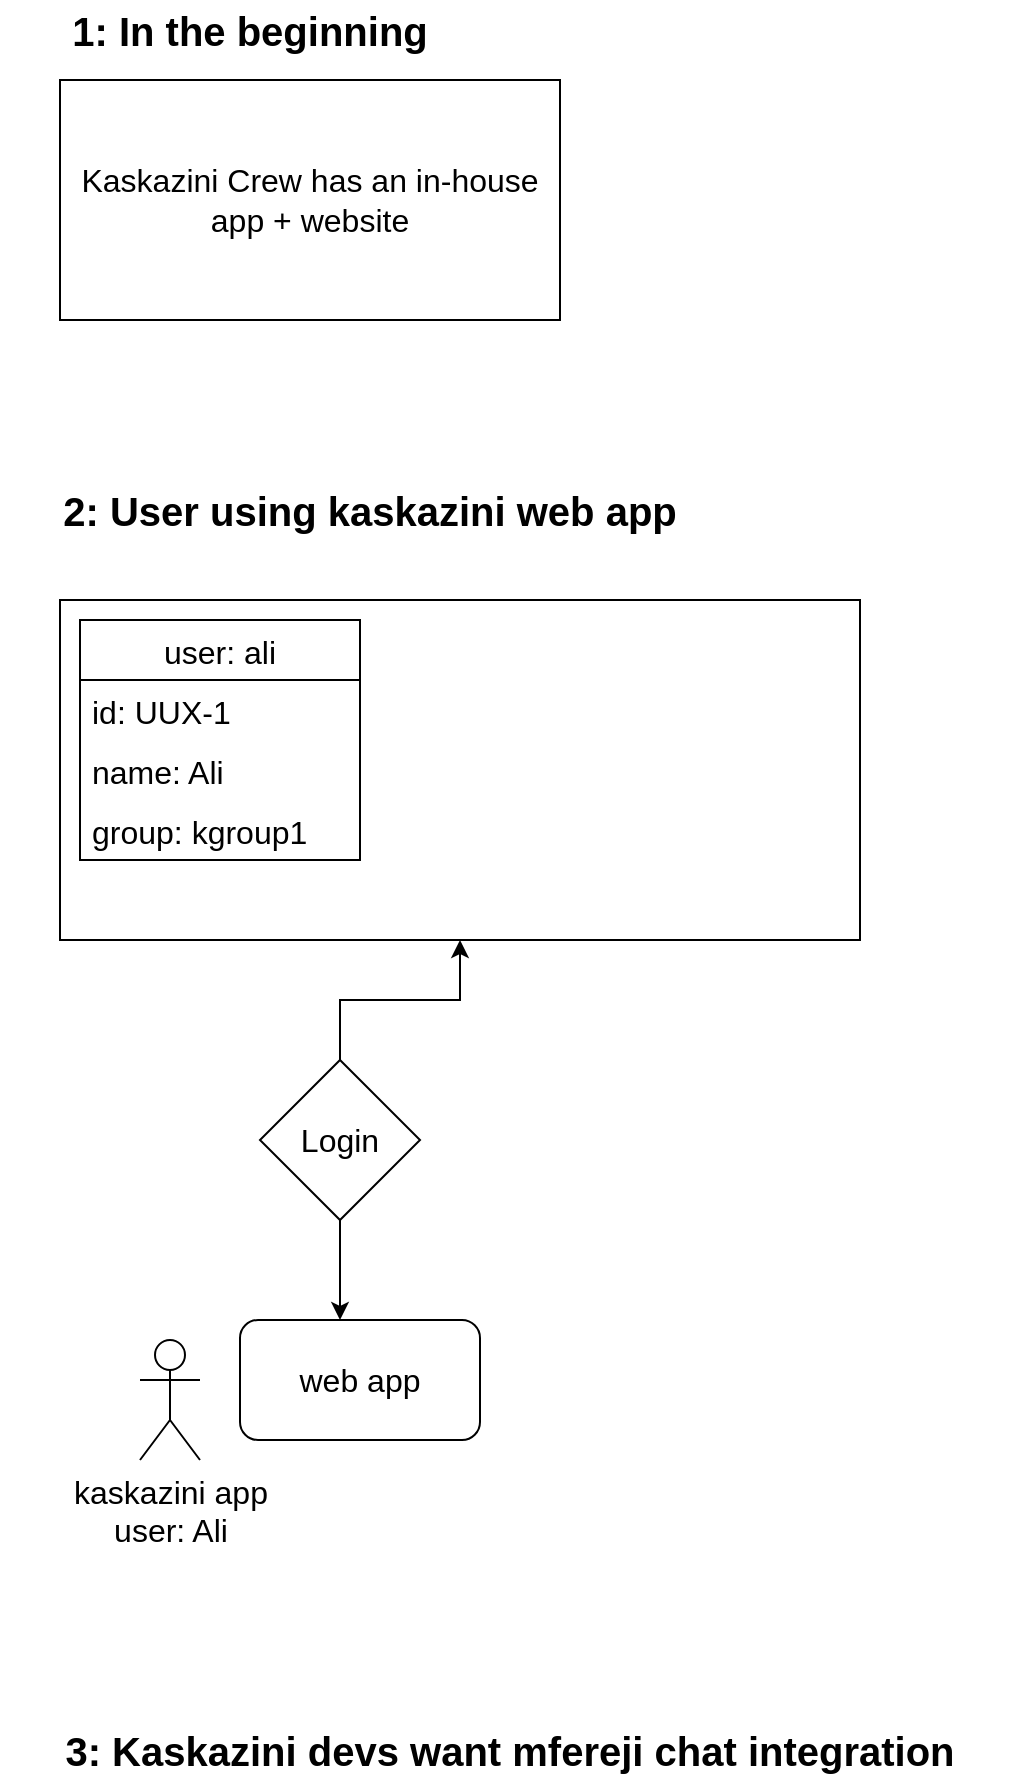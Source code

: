 <mxfile version="20.2.6" type="github" pages="3">
  <diagram id="xGsmjWUwdSs3WfRvNGsz" name="Start">
    <mxGraphModel dx="946" dy="512" grid="1" gridSize="10" guides="1" tooltips="1" connect="1" arrows="1" fold="1" page="1" pageScale="1" pageWidth="850" pageHeight="1100" math="0" shadow="0">
      <root>
        <mxCell id="0" />
        <mxCell id="1" parent="0" />
        <mxCell id="mF20tj5GkucY1kL0fypX-1" value="&lt;font style=&quot;font-size: 16px;&quot;&gt;Kaskazini Crew has an in-house app + website &lt;/font&gt;" style="rounded=0;whiteSpace=wrap;html=1;" vertex="1" parent="1">
          <mxGeometry x="40" y="140" width="250" height="120" as="geometry" />
        </mxCell>
        <mxCell id="mF20tj5GkucY1kL0fypX-2" value="&lt;b&gt;&lt;font style=&quot;font-size: 20px;&quot;&gt;1: In the beginning&lt;/font&gt;&lt;/b&gt;" style="text;html=1;strokeColor=none;fillColor=none;align=center;verticalAlign=middle;whiteSpace=wrap;rounded=0;" vertex="1" parent="1">
          <mxGeometry x="40" y="100" width="190" height="30" as="geometry" />
        </mxCell>
        <mxCell id="mF20tj5GkucY1kL0fypX-3" value="&lt;b&gt;&lt;font style=&quot;font-size: 20px;&quot;&gt;2: User using kaskazini web app&lt;br&gt;&lt;/font&gt;&lt;/b&gt;" style="text;html=1;strokeColor=none;fillColor=none;align=center;verticalAlign=middle;whiteSpace=wrap;rounded=0;" vertex="1" parent="1">
          <mxGeometry x="20" y="340" width="350" height="30" as="geometry" />
        </mxCell>
        <mxCell id="mF20tj5GkucY1kL0fypX-4" value="" style="rounded=0;whiteSpace=wrap;html=1;fontSize=16;" vertex="1" parent="1">
          <mxGeometry x="40" y="400" width="400" height="170" as="geometry" />
        </mxCell>
        <mxCell id="mF20tj5GkucY1kL0fypX-5" value="&lt;b&gt;&lt;font style=&quot;font-size: 20px;&quot;&gt;3: Kaskazini devs want mfereji chat integration &lt;br&gt;&lt;/font&gt;&lt;/b&gt;" style="text;html=1;strokeColor=none;fillColor=none;align=center;verticalAlign=middle;whiteSpace=wrap;rounded=0;" vertex="1" parent="1">
          <mxGeometry x="10" y="960" width="510" height="30" as="geometry" />
        </mxCell>
        <mxCell id="mF20tj5GkucY1kL0fypX-6" value="&lt;div&gt;kaskazini app &lt;br&gt;&lt;/div&gt;&lt;div&gt;user: Ali&lt;/div&gt;" style="shape=umlActor;verticalLabelPosition=bottom;verticalAlign=top;html=1;outlineConnect=0;fontSize=16;" vertex="1" parent="1">
          <mxGeometry x="80" y="770" width="30" height="60" as="geometry" />
        </mxCell>
        <mxCell id="mF20tj5GkucY1kL0fypX-7" value="user: ali" style="swimlane;fontStyle=0;childLayout=stackLayout;horizontal=1;startSize=30;horizontalStack=0;resizeParent=1;resizeParentMax=0;resizeLast=0;collapsible=1;marginBottom=0;fontSize=16;" vertex="1" parent="1">
          <mxGeometry x="50" y="410" width="140" height="120" as="geometry" />
        </mxCell>
        <mxCell id="mF20tj5GkucY1kL0fypX-8" value="id: UUX-1" style="text;strokeColor=none;fillColor=none;align=left;verticalAlign=middle;spacingLeft=4;spacingRight=4;overflow=hidden;points=[[0,0.5],[1,0.5]];portConstraint=eastwest;rotatable=0;fontSize=16;" vertex="1" parent="mF20tj5GkucY1kL0fypX-7">
          <mxGeometry y="30" width="140" height="30" as="geometry" />
        </mxCell>
        <mxCell id="mF20tj5GkucY1kL0fypX-9" value="name: Ali" style="text;strokeColor=none;fillColor=none;align=left;verticalAlign=middle;spacingLeft=4;spacingRight=4;overflow=hidden;points=[[0,0.5],[1,0.5]];portConstraint=eastwest;rotatable=0;fontSize=16;" vertex="1" parent="mF20tj5GkucY1kL0fypX-7">
          <mxGeometry y="60" width="140" height="30" as="geometry" />
        </mxCell>
        <mxCell id="mF20tj5GkucY1kL0fypX-10" value="group: kgroup1" style="text;strokeColor=none;fillColor=none;align=left;verticalAlign=middle;spacingLeft=4;spacingRight=4;overflow=hidden;points=[[0,0.5],[1,0.5]];portConstraint=eastwest;rotatable=0;fontSize=16;" vertex="1" parent="mF20tj5GkucY1kL0fypX-7">
          <mxGeometry y="90" width="140" height="30" as="geometry" />
        </mxCell>
        <mxCell id="mF20tj5GkucY1kL0fypX-11" value="web app" style="rounded=1;whiteSpace=wrap;html=1;fontSize=16;" vertex="1" parent="1">
          <mxGeometry x="130" y="760" width="120" height="60" as="geometry" />
        </mxCell>
        <mxCell id="mF20tj5GkucY1kL0fypX-14" style="edgeStyle=orthogonalEdgeStyle;rounded=0;orthogonalLoop=1;jettySize=auto;html=1;fontSize=16;" edge="1" parent="1" source="mF20tj5GkucY1kL0fypX-13" target="mF20tj5GkucY1kL0fypX-4">
          <mxGeometry relative="1" as="geometry" />
        </mxCell>
        <mxCell id="mF20tj5GkucY1kL0fypX-15" style="edgeStyle=orthogonalEdgeStyle;rounded=0;orthogonalLoop=1;jettySize=auto;html=1;fontSize=16;" edge="1" parent="1" source="mF20tj5GkucY1kL0fypX-13">
          <mxGeometry relative="1" as="geometry">
            <mxPoint x="180" y="760" as="targetPoint" />
          </mxGeometry>
        </mxCell>
        <mxCell id="mF20tj5GkucY1kL0fypX-13" value="Login" style="rhombus;whiteSpace=wrap;html=1;fontSize=16;" vertex="1" parent="1">
          <mxGeometry x="140" y="630" width="80" height="80" as="geometry" />
        </mxCell>
      </root>
    </mxGraphModel>
  </diagram>
  <diagram id="x-Hn_TvCgX8z5pdivH9l" name="Create account and integrate">
    <mxGraphModel dx="946" dy="512" grid="1" gridSize="10" guides="1" tooltips="1" connect="1" arrows="1" fold="1" page="1" pageScale="1" pageWidth="850" pageHeight="1100" math="0" shadow="0">
      <root>
        <mxCell id="0" />
        <mxCell id="1" parent="0" />
        <mxCell id="i7RJ7Id5I7k-WVDeY8VR-1" value="&lt;font style=&quot;font-size: 16px;&quot;&gt;Kaskazini Crew has an in-house app + website &lt;/font&gt;" style="rounded=0;whiteSpace=wrap;html=1;" vertex="1" parent="1">
          <mxGeometry x="40" y="140" width="250" height="120" as="geometry" />
        </mxCell>
        <mxCell id="i7RJ7Id5I7k-WVDeY8VR-2" value="&lt;b&gt;&lt;font style=&quot;font-size: 20px;&quot;&gt;1: Set up Mfereji account&lt;br&gt;&lt;/font&gt;&lt;/b&gt;" style="text;html=1;strokeColor=none;fillColor=none;align=center;verticalAlign=middle;whiteSpace=wrap;rounded=0;" vertex="1" parent="1">
          <mxGeometry x="40" y="100" width="240" height="30" as="geometry" />
        </mxCell>
        <mxCell id="i7RJ7Id5I7k-WVDeY8VR-3" value="&lt;b&gt;&lt;font style=&quot;font-size: 20px;&quot;&gt;2: User using kaskazini web app&lt;br&gt;&lt;/font&gt;&lt;/b&gt;" style="text;html=1;strokeColor=none;fillColor=none;align=center;verticalAlign=middle;whiteSpace=wrap;rounded=0;" vertex="1" parent="1">
          <mxGeometry x="20" y="340" width="350" height="30" as="geometry" />
        </mxCell>
        <mxCell id="i7RJ7Id5I7k-WVDeY8VR-4" value="" style="rounded=0;whiteSpace=wrap;html=1;fontSize=16;" vertex="1" parent="1">
          <mxGeometry x="40" y="400" width="400" height="170" as="geometry" />
        </mxCell>
        <mxCell id="i7RJ7Id5I7k-WVDeY8VR-6" value="&lt;div&gt;kaskazini app &lt;br&gt;&lt;/div&gt;&lt;div&gt;user: Ali&lt;/div&gt;" style="shape=umlActor;verticalLabelPosition=bottom;verticalAlign=top;html=1;outlineConnect=0;fontSize=16;" vertex="1" parent="1">
          <mxGeometry x="50" y="980" width="30" height="60" as="geometry" />
        </mxCell>
        <mxCell id="i7RJ7Id5I7k-WVDeY8VR-7" value="user: ali" style="swimlane;fontStyle=0;childLayout=stackLayout;horizontal=1;startSize=30;horizontalStack=0;resizeParent=1;resizeParentMax=0;resizeLast=0;collapsible=1;marginBottom=0;fontSize=16;" vertex="1" parent="1">
          <mxGeometry x="50" y="410" width="140" height="160" as="geometry" />
        </mxCell>
        <mxCell id="i7RJ7Id5I7k-WVDeY8VR-8" value="id: UUX-1" style="text;strokeColor=none;fillColor=none;align=left;verticalAlign=middle;spacingLeft=4;spacingRight=4;overflow=hidden;points=[[0,0.5],[1,0.5]];portConstraint=eastwest;rotatable=0;fontSize=16;" vertex="1" parent="i7RJ7Id5I7k-WVDeY8VR-7">
          <mxGeometry y="30" width="140" height="30" as="geometry" />
        </mxCell>
        <mxCell id="i7RJ7Id5I7k-WVDeY8VR-9" value="name: Ali" style="text;strokeColor=none;fillColor=none;align=left;verticalAlign=middle;spacingLeft=4;spacingRight=4;overflow=hidden;points=[[0,0.5],[1,0.5]];portConstraint=eastwest;rotatable=0;fontSize=16;" vertex="1" parent="i7RJ7Id5I7k-WVDeY8VR-7">
          <mxGeometry y="60" width="140" height="30" as="geometry" />
        </mxCell>
        <mxCell id="i7RJ7Id5I7k-WVDeY8VR-10" value="group: kchannel1" style="text;strokeColor=none;fillColor=none;align=left;verticalAlign=middle;spacingLeft=4;spacingRight=4;overflow=hidden;points=[[0,0.5],[1,0.5]];portConstraint=eastwest;rotatable=0;fontSize=16;" vertex="1" parent="i7RJ7Id5I7k-WVDeY8VR-7">
          <mxGeometry y="90" width="140" height="70" as="geometry" />
        </mxCell>
        <mxCell id="i7RJ7Id5I7k-WVDeY8VR-11" value="" style="rounded=1;whiteSpace=wrap;html=1;fontSize=16;" vertex="1" parent="1">
          <mxGeometry x="130" y="760" width="330" height="200" as="geometry" />
        </mxCell>
        <mxCell id="i7RJ7Id5I7k-WVDeY8VR-12" style="edgeStyle=orthogonalEdgeStyle;rounded=0;orthogonalLoop=1;jettySize=auto;html=1;fontSize=16;" edge="1" parent="1" source="i7RJ7Id5I7k-WVDeY8VR-14" target="i7RJ7Id5I7k-WVDeY8VR-4">
          <mxGeometry relative="1" as="geometry" />
        </mxCell>
        <mxCell id="i7RJ7Id5I7k-WVDeY8VR-13" style="edgeStyle=orthogonalEdgeStyle;rounded=0;orthogonalLoop=1;jettySize=auto;html=1;fontSize=16;" edge="1" parent="1" source="i7RJ7Id5I7k-WVDeY8VR-14">
          <mxGeometry relative="1" as="geometry">
            <mxPoint x="180" y="760" as="targetPoint" />
          </mxGeometry>
        </mxCell>
        <mxCell id="i7RJ7Id5I7k-WVDeY8VR-14" value="Login" style="rhombus;whiteSpace=wrap;html=1;fontSize=16;" vertex="1" parent="1">
          <mxGeometry x="140" y="630" width="80" height="80" as="geometry" />
        </mxCell>
        <mxCell id="i7RJ7Id5I7k-WVDeY8VR-15" value="&lt;font style=&quot;font-size: 16px;&quot;&gt;Kaskazini Crew has a mfereji account &lt;/font&gt;" style="rounded=0;whiteSpace=wrap;html=1;" vertex="1" parent="1">
          <mxGeometry x="440" y="140" width="400" height="120" as="geometry" />
        </mxCell>
        <mxCell id="i7RJ7Id5I7k-WVDeY8VR-16" value="mfereji client as backend user" style="rounded=1;whiteSpace=wrap;html=1;fontSize=16;" vertex="1" parent="1">
          <mxGeometry x="230" y="410" width="200" height="120" as="geometry" />
        </mxCell>
        <mxCell id="i7RJ7Id5I7k-WVDeY8VR-17" value="mfereji js client on frontend" style="rounded=1;whiteSpace=wrap;html=1;fontSize=16;" vertex="1" parent="1">
          <mxGeometry x="140" y="770" width="180" height="120" as="geometry" />
        </mxCell>
        <mxCell id="i7RJ7Id5I7k-WVDeY8VR-18" value="&lt;ol&gt;&lt;li&gt;organization: Kaskazini.org&lt;/li&gt;&lt;li&gt;app: kaskazini_app&lt;/li&gt;&lt;li&gt;app_id: KZXXXX&lt;/li&gt;&lt;li&gt;app_signing_key: KZSYYY&lt;br&gt;&lt;/li&gt;&lt;li&gt;app_api: KZAZZZZ&lt;br&gt;&lt;/li&gt;&lt;/ol&gt;" style="text;strokeColor=none;fillColor=none;html=1;whiteSpace=wrap;verticalAlign=middle;overflow=hidden;fontSize=16;" vertex="1" parent="1">
          <mxGeometry x="580" y="250" width="260" height="150" as="geometry" />
        </mxCell>
      </root>
    </mxGraphModel>
  </diagram>
  <diagram id="Sm22COh4ewn8LO4fd738" name="chat">
    <mxGraphModel dx="946" dy="512" grid="1" gridSize="10" guides="1" tooltips="1" connect="1" arrows="1" fold="1" page="1" pageScale="1" pageWidth="850" pageHeight="1100" math="0" shadow="0">
      <root>
        <mxCell id="0" />
        <mxCell id="1" parent="0" />
      </root>
    </mxGraphModel>
  </diagram>
</mxfile>
